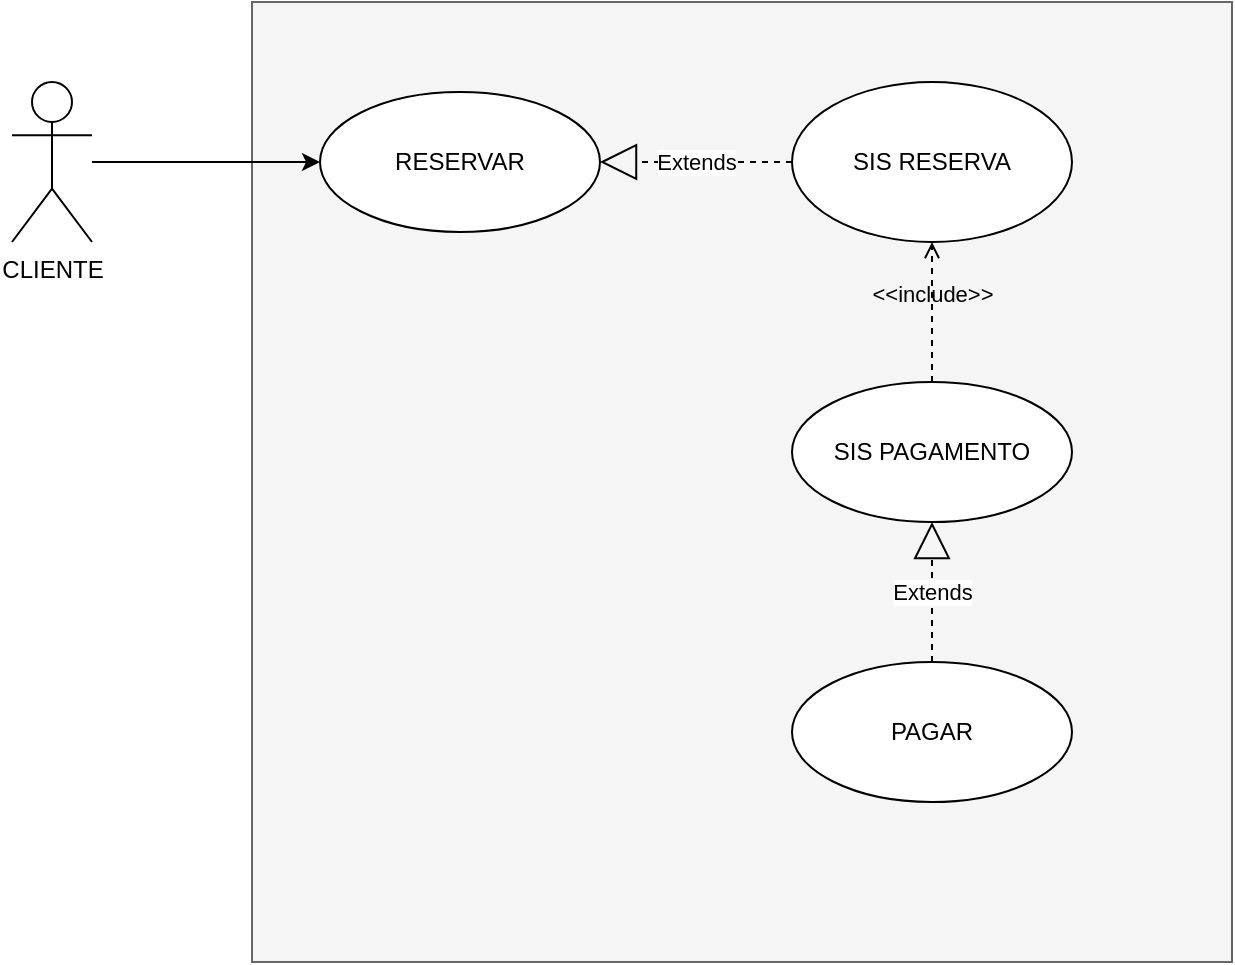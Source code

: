 <mxfile version="13.9.9" type="github">
  <diagram id="8iLvGpd113q0YUatb3TL" name="Page-1">
    <mxGraphModel dx="1038" dy="575" grid="1" gridSize="10" guides="1" tooltips="1" connect="1" arrows="1" fold="1" page="1" pageScale="1" pageWidth="827" pageHeight="1169" math="0" shadow="0">
      <root>
        <mxCell id="0" />
        <mxCell id="1" parent="0" />
        <mxCell id="D6q7JnTMNo8dkBRFwo8_-1" value="" style="rounded=0;whiteSpace=wrap;html=1;fillColor=#f5f5f5;strokeColor=#666666;fontColor=#333333;" vertex="1" parent="1">
          <mxGeometry x="240" y="80" width="490" height="480" as="geometry" />
        </mxCell>
        <mxCell id="D6q7JnTMNo8dkBRFwo8_-7" value="" style="edgeStyle=orthogonalEdgeStyle;rounded=0;orthogonalLoop=1;jettySize=auto;html=1;" edge="1" parent="1" source="D6q7JnTMNo8dkBRFwo8_-2" target="D6q7JnTMNo8dkBRFwo8_-6">
          <mxGeometry relative="1" as="geometry" />
        </mxCell>
        <mxCell id="D6q7JnTMNo8dkBRFwo8_-2" value="&lt;div&gt;CLIENTE&lt;/div&gt;&lt;div&gt;&lt;br&gt;&lt;/div&gt;" style="shape=umlActor;verticalLabelPosition=bottom;verticalAlign=top;html=1;" vertex="1" parent="1">
          <mxGeometry x="120" y="120" width="40" height="80" as="geometry" />
        </mxCell>
        <mxCell id="D6q7JnTMNo8dkBRFwo8_-6" value="&lt;div&gt;RESERVAR&lt;/div&gt;" style="ellipse;whiteSpace=wrap;html=1;" vertex="1" parent="1">
          <mxGeometry x="274" y="125" width="140" height="70" as="geometry" />
        </mxCell>
        <mxCell id="D6q7JnTMNo8dkBRFwo8_-8" value="&lt;div&gt;SIS RESERVA&lt;/div&gt;" style="ellipse;whiteSpace=wrap;html=1;" vertex="1" parent="1">
          <mxGeometry x="510" y="120" width="140" height="80" as="geometry" />
        </mxCell>
        <mxCell id="D6q7JnTMNo8dkBRFwo8_-12" value="Extends" style="endArrow=block;endSize=16;endFill=0;html=1;dashed=1;" edge="1" parent="1" source="D6q7JnTMNo8dkBRFwo8_-8" target="D6q7JnTMNo8dkBRFwo8_-6">
          <mxGeometry width="160" relative="1" as="geometry">
            <mxPoint x="330" y="300" as="sourcePoint" />
            <mxPoint x="490" y="300" as="targetPoint" />
          </mxGeometry>
        </mxCell>
        <mxCell id="D6q7JnTMNo8dkBRFwo8_-13" value="&lt;div&gt;SIS PAGAMENTO&lt;/div&gt;" style="ellipse;whiteSpace=wrap;html=1;" vertex="1" parent="1">
          <mxGeometry x="510" y="270" width="140" height="70" as="geometry" />
        </mxCell>
        <mxCell id="D6q7JnTMNo8dkBRFwo8_-14" value="&amp;lt;&amp;lt;include&amp;gt;&amp;gt;" style="edgeStyle=none;html=1;endArrow=open;verticalAlign=bottom;dashed=1;labelBackgroundColor=none;entryX=0.5;entryY=1;entryDx=0;entryDy=0;" edge="1" parent="1" source="D6q7JnTMNo8dkBRFwo8_-13" target="D6q7JnTMNo8dkBRFwo8_-8">
          <mxGeometry width="160" relative="1" as="geometry">
            <mxPoint x="330" y="300" as="sourcePoint" />
            <mxPoint x="490" y="300" as="targetPoint" />
          </mxGeometry>
        </mxCell>
        <mxCell id="D6q7JnTMNo8dkBRFwo8_-15" value="PAGAR" style="ellipse;whiteSpace=wrap;html=1;" vertex="1" parent="1">
          <mxGeometry x="510" y="410" width="140" height="70" as="geometry" />
        </mxCell>
        <mxCell id="D6q7JnTMNo8dkBRFwo8_-16" value="Extends" style="endArrow=block;endSize=16;endFill=0;html=1;dashed=1;exitX=0.5;exitY=0;exitDx=0;exitDy=0;entryX=0.5;entryY=1;entryDx=0;entryDy=0;" edge="1" parent="1" source="D6q7JnTMNo8dkBRFwo8_-15" target="D6q7JnTMNo8dkBRFwo8_-13">
          <mxGeometry width="160" relative="1" as="geometry">
            <mxPoint x="330" y="300" as="sourcePoint" />
            <mxPoint x="490" y="300" as="targetPoint" />
          </mxGeometry>
        </mxCell>
      </root>
    </mxGraphModel>
  </diagram>
</mxfile>
